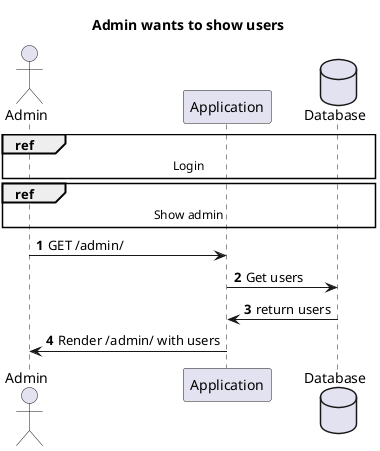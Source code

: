 @startuml
autonumber
title       Admin wants to show users
actor       Admin
participant Application
database    Database

ref over Admin, Application, Database: Login
ref over Admin, Application, Database: Show admin

Admin -> Application: GET /admin/
Application -> Database: Get users
Database -> Application: return users
Application -> Admin: Render /admin/ with users

@enduml
